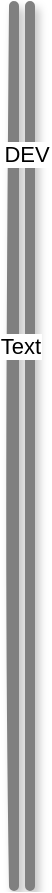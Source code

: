<mxfile version="14.2.9" type="github">
  <diagram id="2XON2i4Csvg6Y05DBYoC" name="第 1 页">
    <mxGraphModel dx="1422" dy="706" grid="1" gridSize="10" guides="1" tooltips="1" connect="1" arrows="1" fold="1" page="1" pageScale="1" pageWidth="850" pageHeight="1100" math="0" shadow="0">
      <root>
        <mxCell id="0" />
        <mxCell id="1" parent="0" />
        <mxCell id="vVssXT7GtxA0sMYf_8Pt-1" value="" style="endArrow=none;html=1;strokeWidth=5;shape=link;shadow=1;sketch=1;strokeColor=#808080;" edge="1" parent="1">
          <mxGeometry width="50" height="50" relative="1" as="geometry">
            <mxPoint x="181" y="520" as="sourcePoint" />
            <mxPoint x="181" y="80" as="targetPoint" />
          </mxGeometry>
        </mxCell>
        <mxCell id="vVssXT7GtxA0sMYf_8Pt-2" value="DEV" style="edgeLabel;html=1;align=center;verticalAlign=middle;resizable=0;points=[];" vertex="1" connectable="0" parent="vVssXT7GtxA0sMYf_8Pt-1">
          <mxGeometry x="0.667" y="-2" relative="1" as="geometry">
            <mxPoint as="offset" />
          </mxGeometry>
        </mxCell>
        <mxCell id="vVssXT7GtxA0sMYf_8Pt-3" value="Text" style="edgeLabel;html=1;align=center;verticalAlign=middle;resizable=0;points=[];" vertex="1" connectable="0" parent="vVssXT7GtxA0sMYf_8Pt-1">
          <mxGeometry x="0.23" y="1" relative="1" as="geometry">
            <mxPoint as="offset" />
          </mxGeometry>
        </mxCell>
      </root>
    </mxGraphModel>
  </diagram>
</mxfile>
